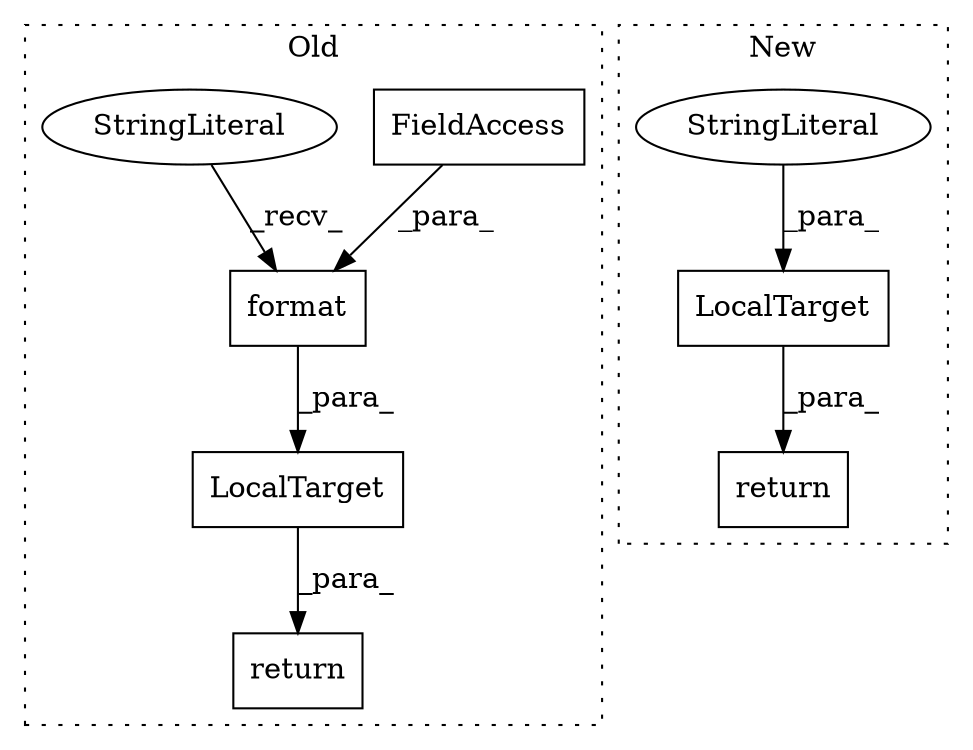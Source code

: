 digraph G {
subgraph cluster0 {
1 [label="return" a="41" s="1598" l="7" shape="box"];
3 [label="LocalTarget" a="32" s="1605,1669" l="12,1" shape="box"];
6 [label="format" a="32" s="1650,1668" l="7,1" shape="box"];
7 [label="FieldAccess" a="22" s="1657" l="11" shape="box"];
8 [label="StringLiteral" a="45" s="1617" l="32" shape="ellipse"];
label = "Old";
style="dotted";
}
subgraph cluster1 {
2 [label="LocalTarget" a="32" s="1345,1386" l="12,1" shape="box"];
4 [label="return" a="41" s="1338" l="7" shape="box"];
5 [label="StringLiteral" a="45" s="1357" l="29" shape="ellipse"];
label = "New";
style="dotted";
}
2 -> 4 [label="_para_"];
3 -> 1 [label="_para_"];
5 -> 2 [label="_para_"];
6 -> 3 [label="_para_"];
7 -> 6 [label="_para_"];
8 -> 6 [label="_recv_"];
}